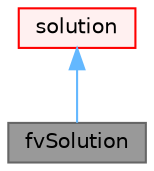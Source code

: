 digraph "fvSolution"
{
 // LATEX_PDF_SIZE
  bgcolor="transparent";
  edge [fontname=Helvetica,fontsize=10,labelfontname=Helvetica,labelfontsize=10];
  node [fontname=Helvetica,fontsize=10,shape=box,height=0.2,width=0.4];
  Node1 [id="Node000001",label="fvSolution",height=0.2,width=0.4,color="gray40", fillcolor="grey60", style="filled", fontcolor="black",tooltip="Selector class for finite volume solution solution. fvMesh is derived from fvSolution so that all fie..."];
  Node2 -> Node1 [id="edge1_Node000001_Node000002",dir="back",color="steelblue1",style="solid",tooltip=" "];
  Node2 [id="Node000002",label="solution",height=0.2,width=0.4,color="red", fillcolor="#FFF0F0", style="filled",URL="$classFoam_1_1solution.html",tooltip="Selector class for relaxation factors, solver type and solution."];
}
